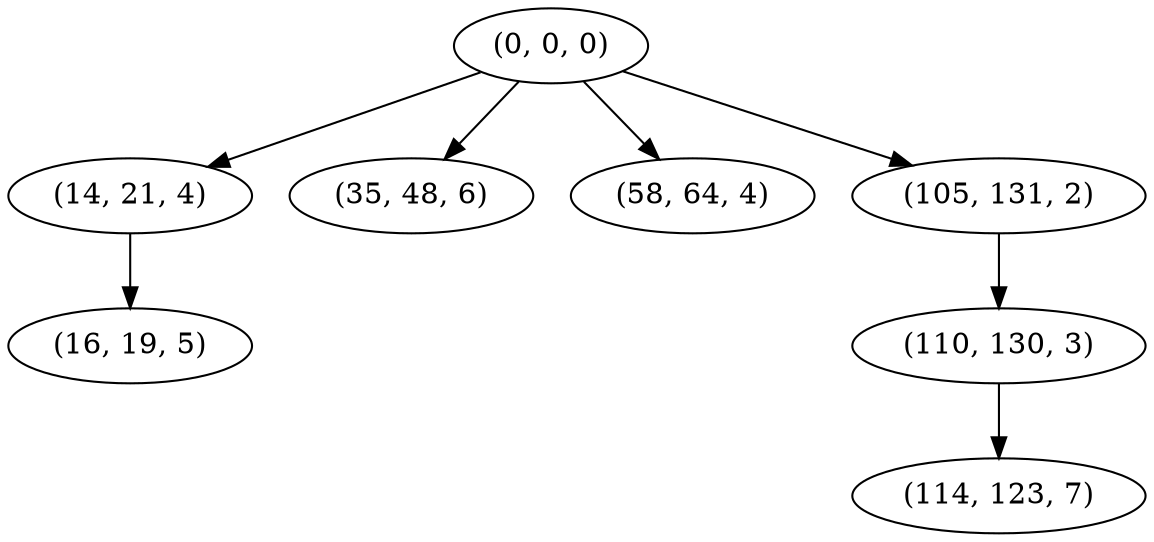 digraph tree {
    "(0, 0, 0)";
    "(14, 21, 4)";
    "(16, 19, 5)";
    "(35, 48, 6)";
    "(58, 64, 4)";
    "(105, 131, 2)";
    "(110, 130, 3)";
    "(114, 123, 7)";
    "(0, 0, 0)" -> "(14, 21, 4)";
    "(0, 0, 0)" -> "(35, 48, 6)";
    "(0, 0, 0)" -> "(58, 64, 4)";
    "(0, 0, 0)" -> "(105, 131, 2)";
    "(14, 21, 4)" -> "(16, 19, 5)";
    "(105, 131, 2)" -> "(110, 130, 3)";
    "(110, 130, 3)" -> "(114, 123, 7)";
}
